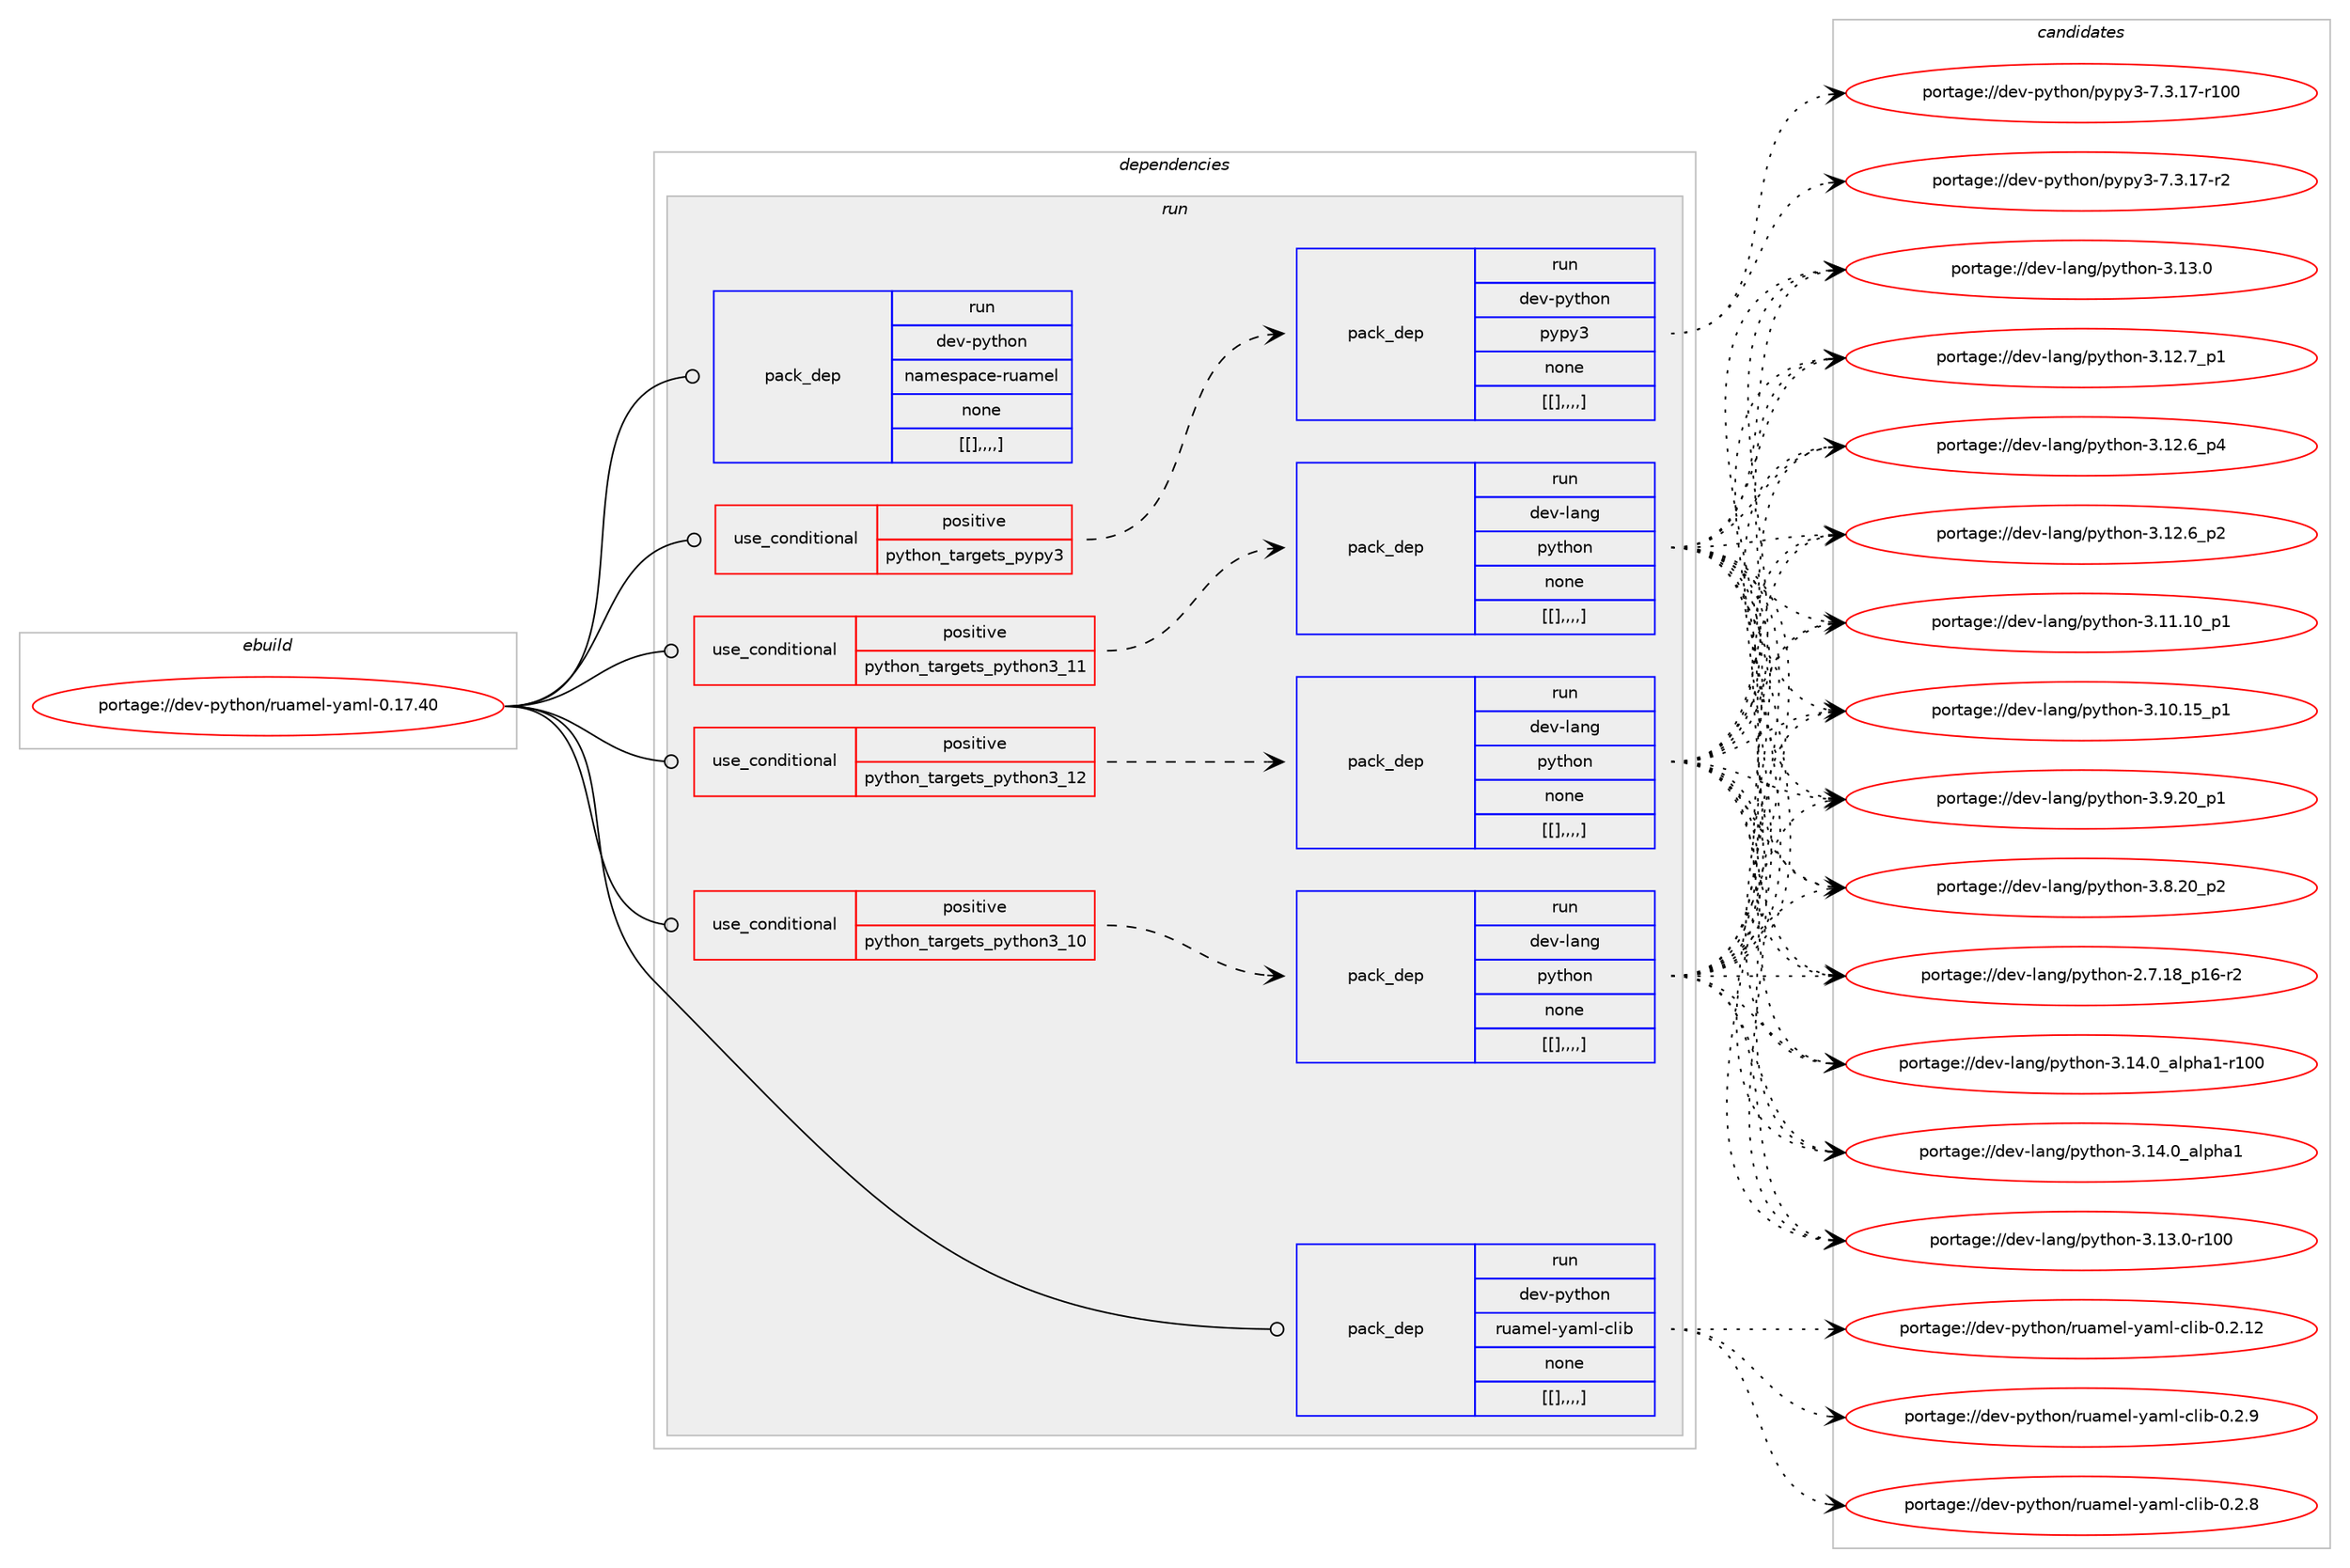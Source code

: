 digraph prolog {

# *************
# Graph options
# *************

newrank=true;
concentrate=true;
compound=true;
graph [rankdir=LR,fontname=Helvetica,fontsize=10,ranksep=1.5];#, ranksep=2.5, nodesep=0.2];
edge  [arrowhead=vee];
node  [fontname=Helvetica,fontsize=10];

# **********
# The ebuild
# **********

subgraph cluster_leftcol {
color=gray;
label=<<i>ebuild</i>>;
id [label="portage://dev-python/ruamel-yaml-0.17.40", color=red, width=4, href="../dev-python/ruamel-yaml-0.17.40.svg"];
}

# ****************
# The dependencies
# ****************

subgraph cluster_midcol {
color=gray;
label=<<i>dependencies</i>>;
subgraph cluster_compile {
fillcolor="#eeeeee";
style=filled;
label=<<i>compile</i>>;
}
subgraph cluster_compileandrun {
fillcolor="#eeeeee";
style=filled;
label=<<i>compile and run</i>>;
}
subgraph cluster_run {
fillcolor="#eeeeee";
style=filled;
label=<<i>run</i>>;
subgraph cond41998 {
dependency169350 [label=<<TABLE BORDER="0" CELLBORDER="1" CELLSPACING="0" CELLPADDING="4"><TR><TD ROWSPAN="3" CELLPADDING="10">use_conditional</TD></TR><TR><TD>positive</TD></TR><TR><TD>python_targets_pypy3</TD></TR></TABLE>>, shape=none, color=red];
subgraph pack126010 {
dependency169377 [label=<<TABLE BORDER="0" CELLBORDER="1" CELLSPACING="0" CELLPADDING="4" WIDTH="220"><TR><TD ROWSPAN="6" CELLPADDING="30">pack_dep</TD></TR><TR><TD WIDTH="110">run</TD></TR><TR><TD>dev-python</TD></TR><TR><TD>pypy3</TD></TR><TR><TD>none</TD></TR><TR><TD>[[],,,,]</TD></TR></TABLE>>, shape=none, color=blue];
}
dependency169350:e -> dependency169377:w [weight=20,style="dashed",arrowhead="vee"];
}
id:e -> dependency169350:w [weight=20,style="solid",arrowhead="odot"];
subgraph cond42015 {
dependency169380 [label=<<TABLE BORDER="0" CELLBORDER="1" CELLSPACING="0" CELLPADDING="4"><TR><TD ROWSPAN="3" CELLPADDING="10">use_conditional</TD></TR><TR><TD>positive</TD></TR><TR><TD>python_targets_python3_10</TD></TR></TABLE>>, shape=none, color=red];
subgraph pack126056 {
dependency169442 [label=<<TABLE BORDER="0" CELLBORDER="1" CELLSPACING="0" CELLPADDING="4" WIDTH="220"><TR><TD ROWSPAN="6" CELLPADDING="30">pack_dep</TD></TR><TR><TD WIDTH="110">run</TD></TR><TR><TD>dev-lang</TD></TR><TR><TD>python</TD></TR><TR><TD>none</TD></TR><TR><TD>[[],,,,]</TD></TR></TABLE>>, shape=none, color=blue];
}
dependency169380:e -> dependency169442:w [weight=20,style="dashed",arrowhead="vee"];
}
id:e -> dependency169380:w [weight=20,style="solid",arrowhead="odot"];
subgraph cond42056 {
dependency169462 [label=<<TABLE BORDER="0" CELLBORDER="1" CELLSPACING="0" CELLPADDING="4"><TR><TD ROWSPAN="3" CELLPADDING="10">use_conditional</TD></TR><TR><TD>positive</TD></TR><TR><TD>python_targets_python3_11</TD></TR></TABLE>>, shape=none, color=red];
subgraph pack126074 {
dependency169551 [label=<<TABLE BORDER="0" CELLBORDER="1" CELLSPACING="0" CELLPADDING="4" WIDTH="220"><TR><TD ROWSPAN="6" CELLPADDING="30">pack_dep</TD></TR><TR><TD WIDTH="110">run</TD></TR><TR><TD>dev-lang</TD></TR><TR><TD>python</TD></TR><TR><TD>none</TD></TR><TR><TD>[[],,,,]</TD></TR></TABLE>>, shape=none, color=blue];
}
dependency169462:e -> dependency169551:w [weight=20,style="dashed",arrowhead="vee"];
}
id:e -> dependency169462:w [weight=20,style="solid",arrowhead="odot"];
subgraph cond42144 {
dependency169641 [label=<<TABLE BORDER="0" CELLBORDER="1" CELLSPACING="0" CELLPADDING="4"><TR><TD ROWSPAN="3" CELLPADDING="10">use_conditional</TD></TR><TR><TD>positive</TD></TR><TR><TD>python_targets_python3_12</TD></TR></TABLE>>, shape=none, color=red];
subgraph pack126166 {
dependency169666 [label=<<TABLE BORDER="0" CELLBORDER="1" CELLSPACING="0" CELLPADDING="4" WIDTH="220"><TR><TD ROWSPAN="6" CELLPADDING="30">pack_dep</TD></TR><TR><TD WIDTH="110">run</TD></TR><TR><TD>dev-lang</TD></TR><TR><TD>python</TD></TR><TR><TD>none</TD></TR><TR><TD>[[],,,,]</TD></TR></TABLE>>, shape=none, color=blue];
}
dependency169641:e -> dependency169666:w [weight=20,style="dashed",arrowhead="vee"];
}
id:e -> dependency169641:w [weight=20,style="solid",arrowhead="odot"];
subgraph pack126176 {
dependency169673 [label=<<TABLE BORDER="0" CELLBORDER="1" CELLSPACING="0" CELLPADDING="4" WIDTH="220"><TR><TD ROWSPAN="6" CELLPADDING="30">pack_dep</TD></TR><TR><TD WIDTH="110">run</TD></TR><TR><TD>dev-python</TD></TR><TR><TD>ruamel-yaml-clib</TD></TR><TR><TD>none</TD></TR><TR><TD>[[],,,,]</TD></TR></TABLE>>, shape=none, color=blue];
}
id:e -> dependency169673:w [weight=20,style="solid",arrowhead="odot"];
subgraph pack126182 {
dependency169865 [label=<<TABLE BORDER="0" CELLBORDER="1" CELLSPACING="0" CELLPADDING="4" WIDTH="220"><TR><TD ROWSPAN="6" CELLPADDING="30">pack_dep</TD></TR><TR><TD WIDTH="110">run</TD></TR><TR><TD>dev-python</TD></TR><TR><TD>namespace-ruamel</TD></TR><TR><TD>none</TD></TR><TR><TD>[[],,,,]</TD></TR></TABLE>>, shape=none, color=blue];
}
id:e -> dependency169865:w [weight=20,style="solid",arrowhead="odot"];
}
}

# **************
# The candidates
# **************

subgraph cluster_choices {
rank=same;
color=gray;
label=<<i>candidates</i>>;

subgraph choice125856 {
color=black;
nodesep=1;
choice100101118451121211161041111104711212111212151455546514649554511450 [label="portage://dev-python/pypy3-7.3.17-r2", color=red, width=4,href="../dev-python/pypy3-7.3.17-r2.svg"];
choice1001011184511212111610411111047112121112121514555465146495545114494848 [label="portage://dev-python/pypy3-7.3.17-r100", color=red, width=4,href="../dev-python/pypy3-7.3.17-r100.svg"];
dependency169377:e -> choice100101118451121211161041111104711212111212151455546514649554511450:w [style=dotted,weight="100"];
dependency169377:e -> choice1001011184511212111610411111047112121112121514555465146495545114494848:w [style=dotted,weight="100"];
}
subgraph choice125867 {
color=black;
nodesep=1;
choice100101118451089711010347112121116104111110455146495246489597108112104974945114494848 [label="portage://dev-lang/python-3.14.0_alpha1-r100", color=red, width=4,href="../dev-lang/python-3.14.0_alpha1-r100.svg"];
choice1001011184510897110103471121211161041111104551464952464895971081121049749 [label="portage://dev-lang/python-3.14.0_alpha1", color=red, width=4,href="../dev-lang/python-3.14.0_alpha1.svg"];
choice1001011184510897110103471121211161041111104551464951464845114494848 [label="portage://dev-lang/python-3.13.0-r100", color=red, width=4,href="../dev-lang/python-3.13.0-r100.svg"];
choice10010111845108971101034711212111610411111045514649514648 [label="portage://dev-lang/python-3.13.0", color=red, width=4,href="../dev-lang/python-3.13.0.svg"];
choice100101118451089711010347112121116104111110455146495046559511249 [label="portage://dev-lang/python-3.12.7_p1", color=red, width=4,href="../dev-lang/python-3.12.7_p1.svg"];
choice100101118451089711010347112121116104111110455146495046549511252 [label="portage://dev-lang/python-3.12.6_p4", color=red, width=4,href="../dev-lang/python-3.12.6_p4.svg"];
choice100101118451089711010347112121116104111110455146495046549511250 [label="portage://dev-lang/python-3.12.6_p2", color=red, width=4,href="../dev-lang/python-3.12.6_p2.svg"];
choice10010111845108971101034711212111610411111045514649494649489511249 [label="portage://dev-lang/python-3.11.10_p1", color=red, width=4,href="../dev-lang/python-3.11.10_p1.svg"];
choice10010111845108971101034711212111610411111045514649484649539511249 [label="portage://dev-lang/python-3.10.15_p1", color=red, width=4,href="../dev-lang/python-3.10.15_p1.svg"];
choice100101118451089711010347112121116104111110455146574650489511249 [label="portage://dev-lang/python-3.9.20_p1", color=red, width=4,href="../dev-lang/python-3.9.20_p1.svg"];
choice100101118451089711010347112121116104111110455146564650489511250 [label="portage://dev-lang/python-3.8.20_p2", color=red, width=4,href="../dev-lang/python-3.8.20_p2.svg"];
choice100101118451089711010347112121116104111110455046554649569511249544511450 [label="portage://dev-lang/python-2.7.18_p16-r2", color=red, width=4,href="../dev-lang/python-2.7.18_p16-r2.svg"];
dependency169442:e -> choice100101118451089711010347112121116104111110455146495246489597108112104974945114494848:w [style=dotted,weight="100"];
dependency169442:e -> choice1001011184510897110103471121211161041111104551464952464895971081121049749:w [style=dotted,weight="100"];
dependency169442:e -> choice1001011184510897110103471121211161041111104551464951464845114494848:w [style=dotted,weight="100"];
dependency169442:e -> choice10010111845108971101034711212111610411111045514649514648:w [style=dotted,weight="100"];
dependency169442:e -> choice100101118451089711010347112121116104111110455146495046559511249:w [style=dotted,weight="100"];
dependency169442:e -> choice100101118451089711010347112121116104111110455146495046549511252:w [style=dotted,weight="100"];
dependency169442:e -> choice100101118451089711010347112121116104111110455146495046549511250:w [style=dotted,weight="100"];
dependency169442:e -> choice10010111845108971101034711212111610411111045514649494649489511249:w [style=dotted,weight="100"];
dependency169442:e -> choice10010111845108971101034711212111610411111045514649484649539511249:w [style=dotted,weight="100"];
dependency169442:e -> choice100101118451089711010347112121116104111110455146574650489511249:w [style=dotted,weight="100"];
dependency169442:e -> choice100101118451089711010347112121116104111110455146564650489511250:w [style=dotted,weight="100"];
dependency169442:e -> choice100101118451089711010347112121116104111110455046554649569511249544511450:w [style=dotted,weight="100"];
}
subgraph choice125884 {
color=black;
nodesep=1;
choice100101118451089711010347112121116104111110455146495246489597108112104974945114494848 [label="portage://dev-lang/python-3.14.0_alpha1-r100", color=red, width=4,href="../dev-lang/python-3.14.0_alpha1-r100.svg"];
choice1001011184510897110103471121211161041111104551464952464895971081121049749 [label="portage://dev-lang/python-3.14.0_alpha1", color=red, width=4,href="../dev-lang/python-3.14.0_alpha1.svg"];
choice1001011184510897110103471121211161041111104551464951464845114494848 [label="portage://dev-lang/python-3.13.0-r100", color=red, width=4,href="../dev-lang/python-3.13.0-r100.svg"];
choice10010111845108971101034711212111610411111045514649514648 [label="portage://dev-lang/python-3.13.0", color=red, width=4,href="../dev-lang/python-3.13.0.svg"];
choice100101118451089711010347112121116104111110455146495046559511249 [label="portage://dev-lang/python-3.12.7_p1", color=red, width=4,href="../dev-lang/python-3.12.7_p1.svg"];
choice100101118451089711010347112121116104111110455146495046549511252 [label="portage://dev-lang/python-3.12.6_p4", color=red, width=4,href="../dev-lang/python-3.12.6_p4.svg"];
choice100101118451089711010347112121116104111110455146495046549511250 [label="portage://dev-lang/python-3.12.6_p2", color=red, width=4,href="../dev-lang/python-3.12.6_p2.svg"];
choice10010111845108971101034711212111610411111045514649494649489511249 [label="portage://dev-lang/python-3.11.10_p1", color=red, width=4,href="../dev-lang/python-3.11.10_p1.svg"];
choice10010111845108971101034711212111610411111045514649484649539511249 [label="portage://dev-lang/python-3.10.15_p1", color=red, width=4,href="../dev-lang/python-3.10.15_p1.svg"];
choice100101118451089711010347112121116104111110455146574650489511249 [label="portage://dev-lang/python-3.9.20_p1", color=red, width=4,href="../dev-lang/python-3.9.20_p1.svg"];
choice100101118451089711010347112121116104111110455146564650489511250 [label="portage://dev-lang/python-3.8.20_p2", color=red, width=4,href="../dev-lang/python-3.8.20_p2.svg"];
choice100101118451089711010347112121116104111110455046554649569511249544511450 [label="portage://dev-lang/python-2.7.18_p16-r2", color=red, width=4,href="../dev-lang/python-2.7.18_p16-r2.svg"];
dependency169551:e -> choice100101118451089711010347112121116104111110455146495246489597108112104974945114494848:w [style=dotted,weight="100"];
dependency169551:e -> choice1001011184510897110103471121211161041111104551464952464895971081121049749:w [style=dotted,weight="100"];
dependency169551:e -> choice1001011184510897110103471121211161041111104551464951464845114494848:w [style=dotted,weight="100"];
dependency169551:e -> choice10010111845108971101034711212111610411111045514649514648:w [style=dotted,weight="100"];
dependency169551:e -> choice100101118451089711010347112121116104111110455146495046559511249:w [style=dotted,weight="100"];
dependency169551:e -> choice100101118451089711010347112121116104111110455146495046549511252:w [style=dotted,weight="100"];
dependency169551:e -> choice100101118451089711010347112121116104111110455146495046549511250:w [style=dotted,weight="100"];
dependency169551:e -> choice10010111845108971101034711212111610411111045514649494649489511249:w [style=dotted,weight="100"];
dependency169551:e -> choice10010111845108971101034711212111610411111045514649484649539511249:w [style=dotted,weight="100"];
dependency169551:e -> choice100101118451089711010347112121116104111110455146574650489511249:w [style=dotted,weight="100"];
dependency169551:e -> choice100101118451089711010347112121116104111110455146564650489511250:w [style=dotted,weight="100"];
dependency169551:e -> choice100101118451089711010347112121116104111110455046554649569511249544511450:w [style=dotted,weight="100"];
}
subgraph choice125890 {
color=black;
nodesep=1;
choice100101118451089711010347112121116104111110455146495246489597108112104974945114494848 [label="portage://dev-lang/python-3.14.0_alpha1-r100", color=red, width=4,href="../dev-lang/python-3.14.0_alpha1-r100.svg"];
choice1001011184510897110103471121211161041111104551464952464895971081121049749 [label="portage://dev-lang/python-3.14.0_alpha1", color=red, width=4,href="../dev-lang/python-3.14.0_alpha1.svg"];
choice1001011184510897110103471121211161041111104551464951464845114494848 [label="portage://dev-lang/python-3.13.0-r100", color=red, width=4,href="../dev-lang/python-3.13.0-r100.svg"];
choice10010111845108971101034711212111610411111045514649514648 [label="portage://dev-lang/python-3.13.0", color=red, width=4,href="../dev-lang/python-3.13.0.svg"];
choice100101118451089711010347112121116104111110455146495046559511249 [label="portage://dev-lang/python-3.12.7_p1", color=red, width=4,href="../dev-lang/python-3.12.7_p1.svg"];
choice100101118451089711010347112121116104111110455146495046549511252 [label="portage://dev-lang/python-3.12.6_p4", color=red, width=4,href="../dev-lang/python-3.12.6_p4.svg"];
choice100101118451089711010347112121116104111110455146495046549511250 [label="portage://dev-lang/python-3.12.6_p2", color=red, width=4,href="../dev-lang/python-3.12.6_p2.svg"];
choice10010111845108971101034711212111610411111045514649494649489511249 [label="portage://dev-lang/python-3.11.10_p1", color=red, width=4,href="../dev-lang/python-3.11.10_p1.svg"];
choice10010111845108971101034711212111610411111045514649484649539511249 [label="portage://dev-lang/python-3.10.15_p1", color=red, width=4,href="../dev-lang/python-3.10.15_p1.svg"];
choice100101118451089711010347112121116104111110455146574650489511249 [label="portage://dev-lang/python-3.9.20_p1", color=red, width=4,href="../dev-lang/python-3.9.20_p1.svg"];
choice100101118451089711010347112121116104111110455146564650489511250 [label="portage://dev-lang/python-3.8.20_p2", color=red, width=4,href="../dev-lang/python-3.8.20_p2.svg"];
choice100101118451089711010347112121116104111110455046554649569511249544511450 [label="portage://dev-lang/python-2.7.18_p16-r2", color=red, width=4,href="../dev-lang/python-2.7.18_p16-r2.svg"];
dependency169666:e -> choice100101118451089711010347112121116104111110455146495246489597108112104974945114494848:w [style=dotted,weight="100"];
dependency169666:e -> choice1001011184510897110103471121211161041111104551464952464895971081121049749:w [style=dotted,weight="100"];
dependency169666:e -> choice1001011184510897110103471121211161041111104551464951464845114494848:w [style=dotted,weight="100"];
dependency169666:e -> choice10010111845108971101034711212111610411111045514649514648:w [style=dotted,weight="100"];
dependency169666:e -> choice100101118451089711010347112121116104111110455146495046559511249:w [style=dotted,weight="100"];
dependency169666:e -> choice100101118451089711010347112121116104111110455146495046549511252:w [style=dotted,weight="100"];
dependency169666:e -> choice100101118451089711010347112121116104111110455146495046549511250:w [style=dotted,weight="100"];
dependency169666:e -> choice10010111845108971101034711212111610411111045514649494649489511249:w [style=dotted,weight="100"];
dependency169666:e -> choice10010111845108971101034711212111610411111045514649484649539511249:w [style=dotted,weight="100"];
dependency169666:e -> choice100101118451089711010347112121116104111110455146574650489511249:w [style=dotted,weight="100"];
dependency169666:e -> choice100101118451089711010347112121116104111110455146564650489511250:w [style=dotted,weight="100"];
dependency169666:e -> choice100101118451089711010347112121116104111110455046554649569511249544511450:w [style=dotted,weight="100"];
}
subgraph choice125900 {
color=black;
nodesep=1;
choice100101118451121211161041111104711411797109101108451219710910845991081059845484650464950 [label="portage://dev-python/ruamel-yaml-clib-0.2.12", color=red, width=4,href="../dev-python/ruamel-yaml-clib-0.2.12.svg"];
choice1001011184511212111610411111047114117971091011084512197109108459910810598454846504657 [label="portage://dev-python/ruamel-yaml-clib-0.2.9", color=red, width=4,href="../dev-python/ruamel-yaml-clib-0.2.9.svg"];
choice1001011184511212111610411111047114117971091011084512197109108459910810598454846504656 [label="portage://dev-python/ruamel-yaml-clib-0.2.8", color=red, width=4,href="../dev-python/ruamel-yaml-clib-0.2.8.svg"];
dependency169673:e -> choice100101118451121211161041111104711411797109101108451219710910845991081059845484650464950:w [style=dotted,weight="100"];
dependency169673:e -> choice1001011184511212111610411111047114117971091011084512197109108459910810598454846504657:w [style=dotted,weight="100"];
dependency169673:e -> choice1001011184511212111610411111047114117971091011084512197109108459910810598454846504656:w [style=dotted,weight="100"];
}
subgraph choice125926 {
color=black;
nodesep=1;
}
}

}
